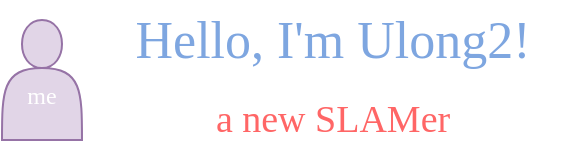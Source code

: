 <mxfile version="20.6.2" type="device"><diagram id="bUinQquwI2AQEv-SItex" name="Page-1"><mxGraphModel dx="1422" dy="967" grid="1" gridSize="10" guides="1" tooltips="1" connect="1" arrows="1" fold="1" page="1" pageScale="1" pageWidth="850" pageHeight="1100" math="0" shadow="0"><root><mxCell id="0"/><mxCell id="1" parent="0"/><mxCell id="L9j5bgyS_m3CaAMsvUme-1" value="Hello, I'm Ulong2!" style="text;html=1;align=center;verticalAlign=middle;resizable=0;points=[];autosize=1;fontFamily=Concert One;fontSource=https%3A%2F%2Ffonts.googleapis.com%2Fcss%3Ffamily%3DConcert%2BOne;fontSize=26;fontColor=#7EA6E0;rounded=0;" parent="1" vertex="1"><mxGeometry x="270" y="320" width="230" height="40" as="geometry"/></mxCell><mxCell id="L9j5bgyS_m3CaAMsvUme-2" value="a new SLAMer" style="text;html=1;align=center;verticalAlign=middle;resizable=0;points=[];autosize=1;fontFamily=Concert One;fontSource=https%3A%2F%2Ffonts.googleapis.com%2Fcss%3Ffamily%3DConcert%2BOne;fontSize=19;fontColor=#FF6666;rounded=0;" parent="1" vertex="1"><mxGeometry x="315" y="360" width="140" height="40" as="geometry"/></mxCell><mxCell id="L9j5bgyS_m3CaAMsvUme-3" value="&lt;br&gt;me" style="shape=actor;whiteSpace=wrap;html=1;fillColor=#e1d5e7;strokeColor=#9673a6;fontFamily=Concert One;fontSource=https%3A%2F%2Ffonts.googleapis.com%2Fcss%3Ffamily%3DConcert%2BOne;fontColor=#FFFFFF;rounded=0;" parent="1" vertex="1"><mxGeometry x="220" y="330" width="40" height="60" as="geometry"/></mxCell></root></mxGraphModel></diagram></mxfile>